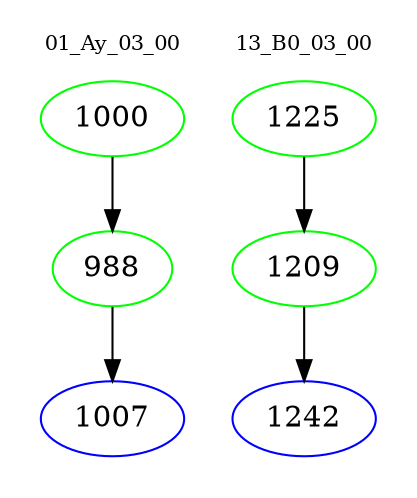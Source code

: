 digraph{
subgraph cluster_0 {
color = white
label = "01_Ay_03_00";
fontsize=10;
T0_1000 [label="1000", color="green"]
T0_1000 -> T0_988 [color="black"]
T0_988 [label="988", color="green"]
T0_988 -> T0_1007 [color="black"]
T0_1007 [label="1007", color="blue"]
}
subgraph cluster_1 {
color = white
label = "13_B0_03_00";
fontsize=10;
T1_1225 [label="1225", color="green"]
T1_1225 -> T1_1209 [color="black"]
T1_1209 [label="1209", color="green"]
T1_1209 -> T1_1242 [color="black"]
T1_1242 [label="1242", color="blue"]
}
}
